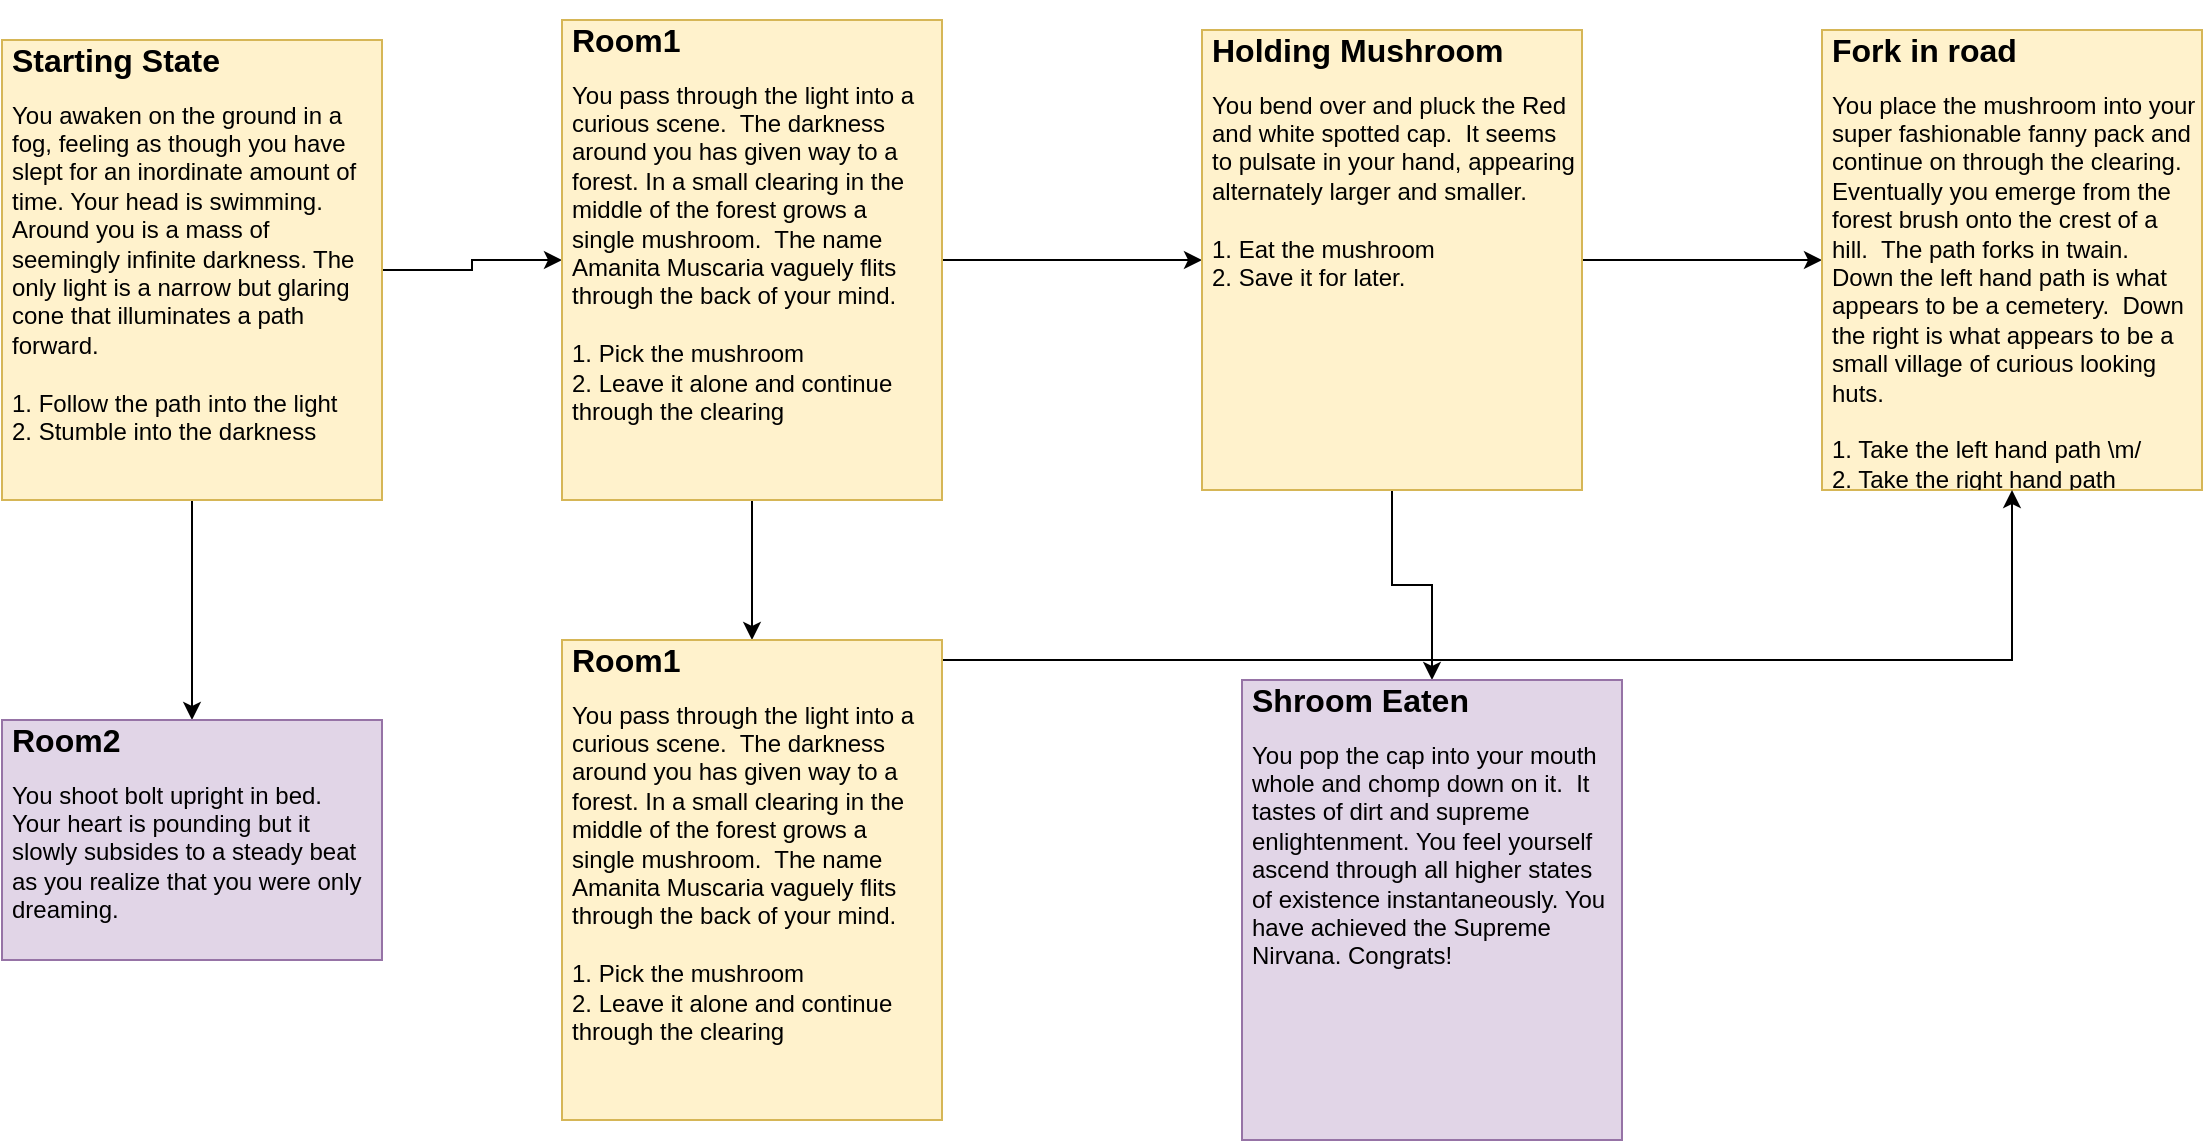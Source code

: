 <mxfile version="13.1.3" type="github">
  <diagram id="iFrnpqUqrUvM_LkgC43C" name="Page-1">
    <mxGraphModel dx="1084" dy="562" grid="1" gridSize="10" guides="1" tooltips="1" connect="1" arrows="1" fold="1" page="1" pageScale="1" pageWidth="850" pageHeight="1100" math="0" shadow="0">
      <root>
        <mxCell id="0" />
        <mxCell id="1" parent="0" />
        <mxCell id="o1p2eKvqM2puoVH-viOR-6" style="edgeStyle=orthogonalEdgeStyle;rounded=0;orthogonalLoop=1;jettySize=auto;html=1;" parent="1" source="o1p2eKvqM2puoVH-viOR-1" target="o1p2eKvqM2puoVH-viOR-5" edge="1">
          <mxGeometry relative="1" as="geometry" />
        </mxCell>
        <mxCell id="o1p2eKvqM2puoVH-viOR-8" style="edgeStyle=orthogonalEdgeStyle;rounded=0;orthogonalLoop=1;jettySize=auto;html=1;" parent="1" source="o1p2eKvqM2puoVH-viOR-1" target="o1p2eKvqM2puoVH-viOR-7" edge="1">
          <mxGeometry relative="1" as="geometry" />
        </mxCell>
        <mxCell id="o1p2eKvqM2puoVH-viOR-1" value="&lt;h1 style=&quot;font-size: 16px&quot;&gt;Starting State&lt;/h1&gt;&lt;div&gt;You awaken on the ground in a fog, feeling as though you have slept for an inordinate amount of time. Your head is swimming. Around you is a mass of seemingly infinite darkness. The only light is a narrow but glaring cone that illuminates a path forward.&amp;nbsp;&lt;/div&gt;&lt;div&gt;&lt;br&gt;&lt;/div&gt;&lt;div&gt;1. Follow the path into the light&lt;/div&gt;&lt;div&gt;2. Stumble into the darkness&lt;/div&gt;" style="text;html=1;strokeColor=#d6b656;fillColor=#fff2cc;spacing=5;spacingTop=-20;whiteSpace=wrap;overflow=hidden;rounded=0;comic=0;glass=0;labelBorderColor=none;perimeterSpacing=0;direction=west;" parent="1" vertex="1">
          <mxGeometry x="30" y="30" width="190" height="230" as="geometry" />
        </mxCell>
        <mxCell id="TKakE3wwV7UtLU64yn6m-2" style="edgeStyle=orthogonalEdgeStyle;rounded=0;orthogonalLoop=1;jettySize=auto;html=1;entryX=1;entryY=0.5;entryDx=0;entryDy=0;" edge="1" parent="1" source="o1p2eKvqM2puoVH-viOR-5" target="TKakE3wwV7UtLU64yn6m-1">
          <mxGeometry relative="1" as="geometry" />
        </mxCell>
        <mxCell id="TKakE3wwV7UtLU64yn6m-8" style="edgeStyle=orthogonalEdgeStyle;rounded=0;orthogonalLoop=1;jettySize=auto;html=1;entryX=0.5;entryY=0;entryDx=0;entryDy=0;" edge="1" parent="1" source="o1p2eKvqM2puoVH-viOR-5" target="TKakE3wwV7UtLU64yn6m-7">
          <mxGeometry relative="1" as="geometry" />
        </mxCell>
        <mxCell id="o1p2eKvqM2puoVH-viOR-5" value="&lt;h1 style=&quot;font-size: 16px&quot;&gt;Room1&lt;/h1&gt;&lt;div&gt;You pass through the light into a curious scene.&amp;nbsp; The darkness around you has given way to a forest. In a small clearing in the middle of the forest grows a single mushroom.&amp;nbsp; The name Amanita Muscaria vaguely flits through the back of your mind.&lt;/div&gt;&lt;div&gt;&lt;br&gt;&lt;/div&gt;&lt;div&gt;1. Pick the mushroom&lt;/div&gt;&lt;div&gt;2. Leave it alone and continue through the clearing&lt;/div&gt;" style="text;html=1;strokeColor=#d6b656;fillColor=#fff2cc;spacing=5;spacingTop=-20;whiteSpace=wrap;overflow=hidden;rounded=0;comic=0;glass=0;labelBorderColor=none;perimeterSpacing=0;" parent="1" vertex="1">
          <mxGeometry x="310" y="20" width="190" height="240" as="geometry" />
        </mxCell>
        <mxCell id="o1p2eKvqM2puoVH-viOR-7" value="&lt;h1 style=&quot;font-size: 16px&quot;&gt;Room2&lt;/h1&gt;&lt;div&gt;You shoot bolt upright in bed.&amp;nbsp; Your heart is pounding but it slowly subsides to a steady beat as you realize that you were only dreaming.&lt;/div&gt;" style="text;html=1;strokeColor=#9673a6;fillColor=#e1d5e7;spacing=5;spacingTop=-20;whiteSpace=wrap;overflow=hidden;rounded=0;comic=0;glass=0;labelBorderColor=none;perimeterSpacing=0;" parent="1" vertex="1">
          <mxGeometry x="30" y="370" width="190" height="120" as="geometry" />
        </mxCell>
        <mxCell id="TKakE3wwV7UtLU64yn6m-4" style="edgeStyle=orthogonalEdgeStyle;rounded=0;orthogonalLoop=1;jettySize=auto;html=1;" edge="1" parent="1" source="TKakE3wwV7UtLU64yn6m-1" target="TKakE3wwV7UtLU64yn6m-3">
          <mxGeometry relative="1" as="geometry" />
        </mxCell>
        <mxCell id="TKakE3wwV7UtLU64yn6m-6" style="edgeStyle=orthogonalEdgeStyle;rounded=0;orthogonalLoop=1;jettySize=auto;html=1;" edge="1" parent="1" source="TKakE3wwV7UtLU64yn6m-1" target="TKakE3wwV7UtLU64yn6m-5">
          <mxGeometry relative="1" as="geometry" />
        </mxCell>
        <mxCell id="TKakE3wwV7UtLU64yn6m-1" value="&lt;h1 style=&quot;font-size: 16px&quot;&gt;Holding Mushroom&lt;/h1&gt;&lt;div&gt;You bend over and pluck the Red and white spotted cap.&amp;nbsp; It seems to pulsate in your hand, appearing alternately larger and smaller.&lt;/div&gt;&lt;div&gt;&lt;br&gt;&lt;/div&gt;&lt;div&gt;1. Eat the mushroom&lt;/div&gt;&lt;div&gt;2. Save it for later.&lt;/div&gt;" style="text;html=1;strokeColor=#d6b656;fillColor=#fff2cc;spacing=5;spacingTop=-20;whiteSpace=wrap;overflow=hidden;rounded=0;comic=0;glass=0;labelBorderColor=none;perimeterSpacing=0;direction=west;" vertex="1" parent="1">
          <mxGeometry x="630" y="25" width="190" height="230" as="geometry" />
        </mxCell>
        <mxCell id="TKakE3wwV7UtLU64yn6m-3" value="&lt;h1 style=&quot;font-size: 16px&quot;&gt;Fork in road&lt;/h1&gt;&lt;div&gt;You place the mushroom into your super fashionable fanny pack and continue on through the clearing.&amp;nbsp; Eventually you emerge from the forest brush onto the crest of a hill.&amp;nbsp; The path forks in twain. Down the left hand path is what appears to be a cemetery.&amp;nbsp; Down the right is what appears to be a small village of curious looking huts.&lt;/div&gt;&lt;div&gt;&lt;br&gt;&lt;/div&gt;&lt;div&gt;1. Take the left hand path \m/&lt;/div&gt;&lt;div&gt;2. Take the right hand path&lt;/div&gt;" style="text;html=1;strokeColor=#d6b656;fillColor=#fff2cc;spacing=5;spacingTop=-20;whiteSpace=wrap;overflow=hidden;rounded=0;comic=0;glass=0;labelBorderColor=none;perimeterSpacing=0;direction=west;" vertex="1" parent="1">
          <mxGeometry x="940" y="25" width="190" height="230" as="geometry" />
        </mxCell>
        <mxCell id="TKakE3wwV7UtLU64yn6m-5" value="&lt;h1 style=&quot;font-size: 16px&quot;&gt;Shroom Eaten&lt;/h1&gt;&lt;div&gt;You pop the cap into your mouth whole and chomp down on it.&amp;nbsp; It tastes of dirt and supreme enlightenment. You feel yourself ascend through all higher states of existence instantaneously. You have achieved the Supreme Nirvana. Congrats!&lt;/div&gt;" style="text;html=1;strokeColor=#9673a6;fillColor=#e1d5e7;spacing=5;spacingTop=-20;whiteSpace=wrap;overflow=hidden;rounded=0;comic=0;glass=0;labelBorderColor=none;perimeterSpacing=0;direction=west;" vertex="1" parent="1">
          <mxGeometry x="650" y="350" width="190" height="230" as="geometry" />
        </mxCell>
        <mxCell id="TKakE3wwV7UtLU64yn6m-9" style="edgeStyle=orthogonalEdgeStyle;rounded=0;orthogonalLoop=1;jettySize=auto;html=1;" edge="1" parent="1" source="TKakE3wwV7UtLU64yn6m-7" target="TKakE3wwV7UtLU64yn6m-3">
          <mxGeometry relative="1" as="geometry">
            <Array as="points">
              <mxPoint x="1035" y="340" />
            </Array>
          </mxGeometry>
        </mxCell>
        <mxCell id="TKakE3wwV7UtLU64yn6m-7" value="&lt;h1 style=&quot;font-size: 16px&quot;&gt;Room1&lt;/h1&gt;&lt;div&gt;You pass through the light into a curious scene.&amp;nbsp; The darkness around you has given way to a forest. In a small clearing in the middle of the forest grows a single mushroom.&amp;nbsp; The name Amanita Muscaria vaguely flits through the back of your mind.&lt;/div&gt;&lt;div&gt;&lt;br&gt;&lt;/div&gt;&lt;div&gt;1. Pick the mushroom&lt;/div&gt;&lt;div&gt;2. Leave it alone and continue through the clearing&lt;/div&gt;" style="text;html=1;strokeColor=#d6b656;fillColor=#fff2cc;spacing=5;spacingTop=-20;whiteSpace=wrap;overflow=hidden;rounded=0;comic=0;glass=0;labelBorderColor=none;perimeterSpacing=0;" vertex="1" parent="1">
          <mxGeometry x="310" y="330" width="190" height="240" as="geometry" />
        </mxCell>
      </root>
    </mxGraphModel>
  </diagram>
</mxfile>
